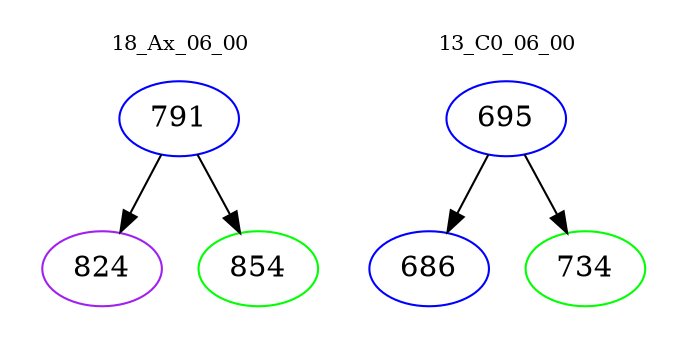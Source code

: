 digraph{
subgraph cluster_0 {
color = white
label = "18_Ax_06_00";
fontsize=10;
T0_791 [label="791", color="blue"]
T0_791 -> T0_824 [color="black"]
T0_824 [label="824", color="purple"]
T0_791 -> T0_854 [color="black"]
T0_854 [label="854", color="green"]
}
subgraph cluster_1 {
color = white
label = "13_C0_06_00";
fontsize=10;
T1_695 [label="695", color="blue"]
T1_695 -> T1_686 [color="black"]
T1_686 [label="686", color="blue"]
T1_695 -> T1_734 [color="black"]
T1_734 [label="734", color="green"]
}
}
